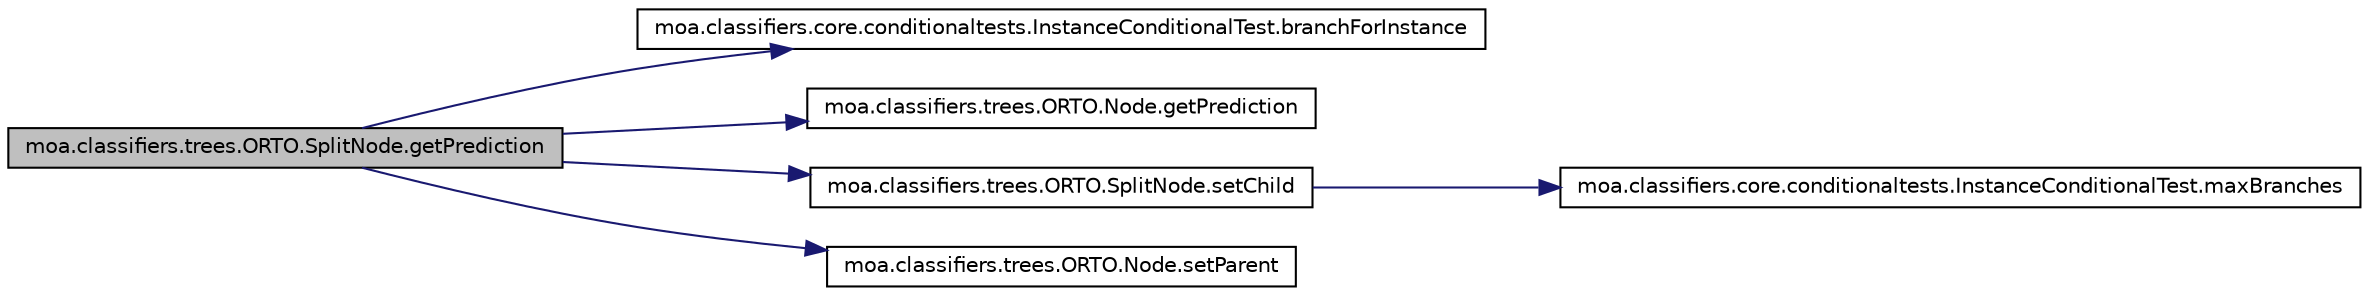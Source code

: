 digraph G
{
  edge [fontname="Helvetica",fontsize="10",labelfontname="Helvetica",labelfontsize="10"];
  node [fontname="Helvetica",fontsize="10",shape=record];
  rankdir=LR;
  Node1 [label="moa.classifiers.trees.ORTO.SplitNode.getPrediction",height=0.2,width=0.4,color="black", fillcolor="grey75", style="filled" fontcolor="black"];
  Node1 -> Node2 [color="midnightblue",fontsize="10",style="solid",fontname="Helvetica"];
  Node2 [label="moa.classifiers.core.conditionaltests.InstanceConditionalTest.branchForInstance",height=0.2,width=0.4,color="black", fillcolor="white", style="filled",URL="$classmoa_1_1classifiers_1_1core_1_1conditionaltests_1_1InstanceConditionalTest.html#a76dc81c568124d9dc97b08e51506bfe5",tooltip="Returns the number of the branch for an instance, -1 if unknown."];
  Node1 -> Node3 [color="midnightblue",fontsize="10",style="solid",fontname="Helvetica"];
  Node3 [label="moa.classifiers.trees.ORTO.Node.getPrediction",height=0.2,width=0.4,color="black", fillcolor="white", style="filled",URL="$classmoa_1_1classifiers_1_1trees_1_1ORTO_1_1Node.html#ab592f3008fdb05c1b3df2690b14e717e"];
  Node1 -> Node4 [color="midnightblue",fontsize="10",style="solid",fontname="Helvetica"];
  Node4 [label="moa.classifiers.trees.ORTO.SplitNode.setChild",height=0.2,width=0.4,color="black", fillcolor="white", style="filled",URL="$classmoa_1_1classifiers_1_1trees_1_1ORTO_1_1SplitNode.html#a60159b2ab48fca79a605369c3c254fa7"];
  Node4 -> Node5 [color="midnightblue",fontsize="10",style="solid",fontname="Helvetica"];
  Node5 [label="moa.classifiers.core.conditionaltests.InstanceConditionalTest.maxBranches",height=0.2,width=0.4,color="black", fillcolor="white", style="filled",URL="$classmoa_1_1classifiers_1_1core_1_1conditionaltests_1_1InstanceConditionalTest.html#adda57438d3e9a6990d6ccb80fe78d6b6",tooltip="Gets the number of maximum branches, -1 if unknown."];
  Node1 -> Node6 [color="midnightblue",fontsize="10",style="solid",fontname="Helvetica"];
  Node6 [label="moa.classifiers.trees.ORTO.Node.setParent",height=0.2,width=0.4,color="black", fillcolor="white", style="filled",URL="$classmoa_1_1classifiers_1_1trees_1_1ORTO_1_1Node.html#ac5075cd001d5ddc1f51c413c3ba420f0",tooltip="Set the parent node."];
}

